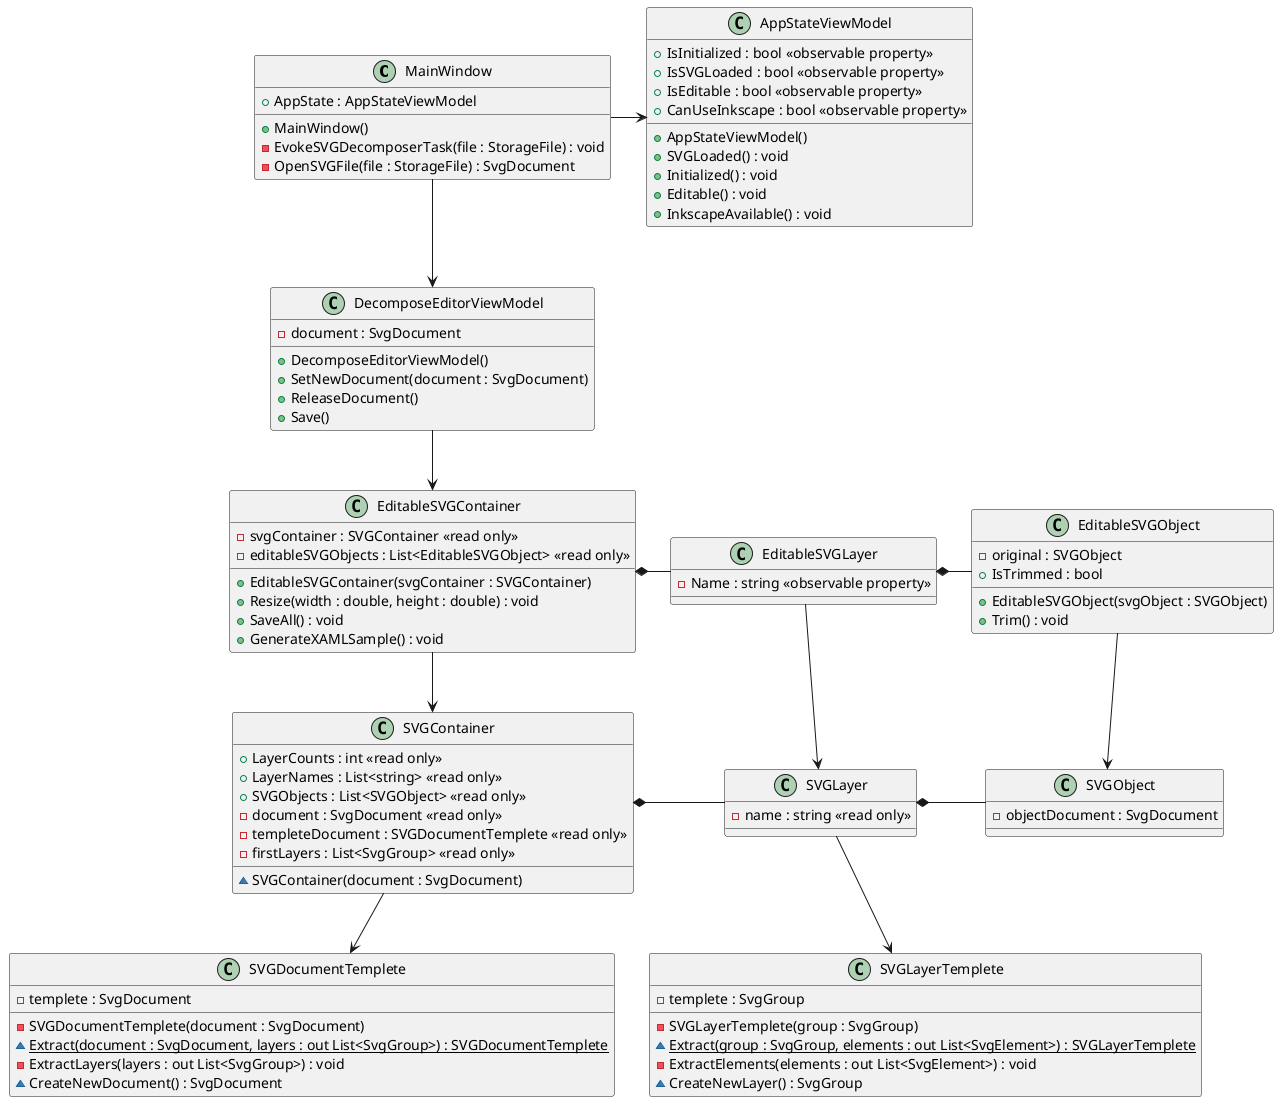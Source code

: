 @startuml SVGObjectsDecomposer

class MainWindow
{
    + AppState : AppStateViewModel
    + MainWindow()
    - EvokeSVGDecomposerTask(file : StorageFile) : void
    - OpenSVGFile(file : StorageFile) : SvgDocument
}

class AppStateViewModel
{
    + IsInitialized : bool <<observable property>>
    + IsSVGLoaded : bool <<observable property>>
    + IsEditable : bool <<observable property>>
    + CanUseInkscape : bool <<observable property>>
    + AppStateViewModel()
    + SVGLoaded() : void
    + Initialized() : void
    + Editable() : void
    + InkscapeAvailable() : void
}

class DecomposeEditorViewModel
{
    - document : SvgDocument
    + DecomposeEditorViewModel()
    + SetNewDocument(document : SvgDocument)
    + ReleaseDocument()
    + Save()
}

class EditableSVGContainer
{
    - svgContainer : SVGContainer <<read only>>
    - editableSVGObjects : List<EditableSVGObject> <<read only>>
    + EditableSVGContainer(svgContainer : SVGContainer)
    + Resize(width : double, height : double) : void
    '+ TrimAll() : void
    + SaveAll() : void
    + GenerateXAMLSample() : void
}

class SVGContainer
{
    + LayerCounts : int <<read only>>
    + LayerNames : List<string> <<read only>>
    + SVGObjects : List<SVGObject> <<read only>>
    - document : SvgDocument <<read only>>
    - templeteDocument : SVGDocumentTemplete <<read only>>
    - firstLayers : List<SvgGroup> <<read only>>
    ~ SVGContainer(document : SvgDocument)

}

class SVGDocumentTemplete
{
    - templete : SvgDocument
    - SVGDocumentTemplete(document : SvgDocument)
    {static} ~ Extract(document : SvgDocument, layers : out List<SvgGroup>) : SVGDocumentTemplete
    - ExtractLayers(layers : out List<SvgGroup>) : void
    ~ CreateNewDocument() : SvgDocument
}

class SVGLayerTemplete
{
    - templete : SvgGroup
    - SVGLayerTemplete(group : SvgGroup)
    {static} ~ Extract(group : SvgGroup, elements : out List<SvgElement>) : SVGLayerTemplete
    - ExtractElements(elements : out List<SvgElement>) : void
    ~ CreateNewLayer() : SvgGroup
}

class SVGLayer
{
    - name : string <<read only>>
}

class EditableSVGLayer
{
    - Name : string <<observable property>>
}

class SVGObject
{
    - objectDocument : SvgDocument
}


class EditableSVGObject
{
    - original : SVGObject
    '- trimmed : SVGObject
    + EditableSVGObject(svgObject : SVGObject)
    + IsTrimmed : bool
    + Trim() : void
}


' arrows
MainWindow -right-> AppStateViewModel
'MainWindow --> EditableSVGContainer
MainWindow --> DecomposeEditorViewModel

EditableSVGObject --> SVGObject
EditableSVGLayer --> SVGLayer
EditableSVGContainer --> SVGContainer

SVGContainer --> SVGDocumentTemplete
'SVGContainer --> SVGLayerTemplete
SVGLayer --> SVGLayerTemplete

'SVGContainer *- SVGObject
'EditableSVGContainer *- EditableSVGObject

SVGContainer *- SVGLayer
EditableSVGContainer *- EditableSVGLayer

SVGLayer *- SVGObject
EditableSVGLayer *- EditableSVGObject

'EditableSVGContainer -up-|> ObservableObject
'EditableSVGObject -up-|> ObservableObject

DecomposeEditorViewModel --> EditableSVGContainer

@enduml